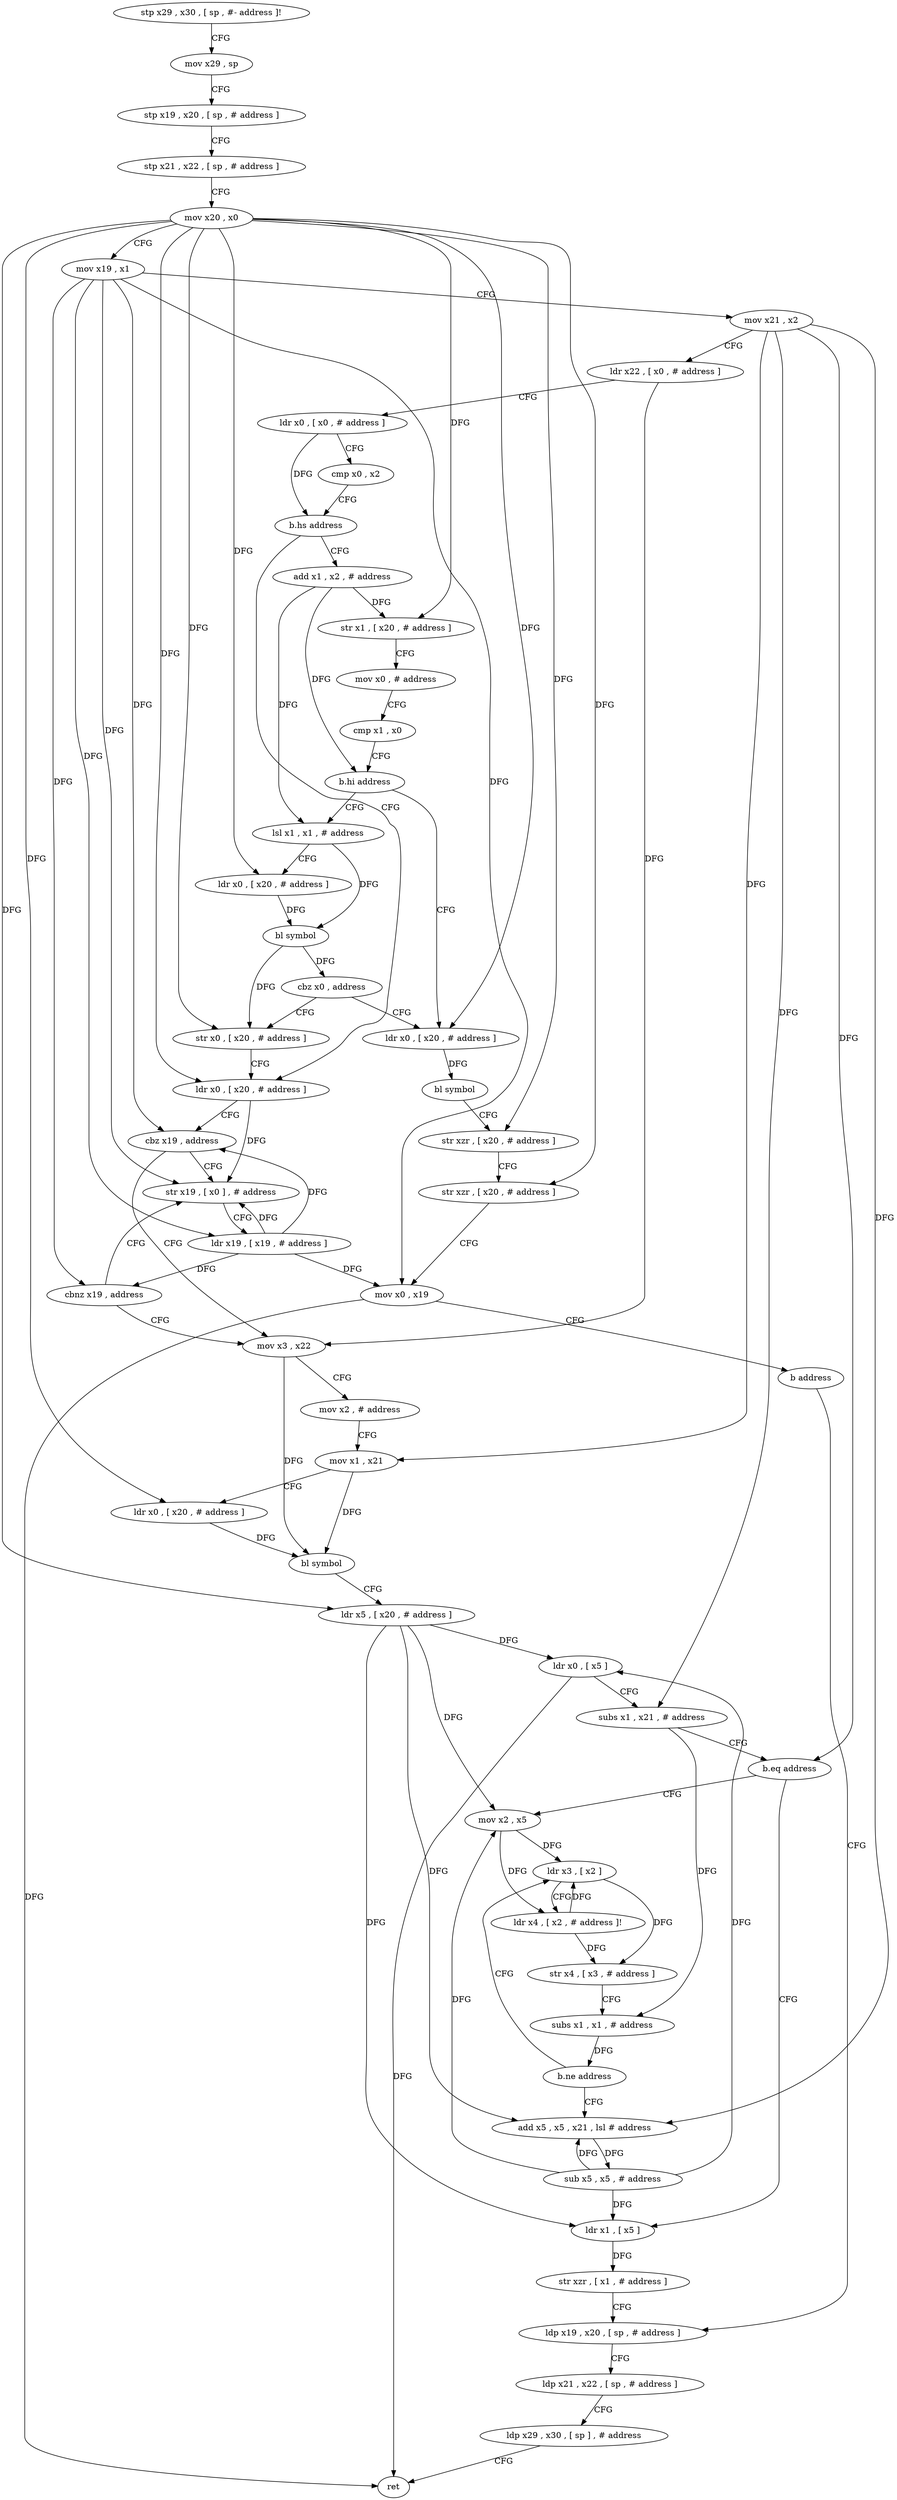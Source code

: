 digraph "func" {
"4273008" [label = "stp x29 , x30 , [ sp , #- address ]!" ]
"4273012" [label = "mov x29 , sp" ]
"4273016" [label = "stp x19 , x20 , [ sp , # address ]" ]
"4273020" [label = "stp x21 , x22 , [ sp , # address ]" ]
"4273024" [label = "mov x20 , x0" ]
"4273028" [label = "mov x19 , x1" ]
"4273032" [label = "mov x21 , x2" ]
"4273036" [label = "ldr x22 , [ x0 , # address ]" ]
"4273040" [label = "ldr x0 , [ x0 , # address ]" ]
"4273044" [label = "cmp x0 , x2" ]
"4273048" [label = "b.hs address" ]
"4273092" [label = "ldr x0 , [ x20 , # address ]" ]
"4273052" [label = "add x1 , x2 , # address" ]
"4273096" [label = "cbz x19 , address" ]
"4273112" [label = "mov x3 , x22" ]
"4273100" [label = "str x19 , [ x0 ] , # address" ]
"4273056" [label = "str x1 , [ x20 , # address ]" ]
"4273060" [label = "mov x0 , # address" ]
"4273064" [label = "cmp x1 , x0" ]
"4273068" [label = "b.hi address" ]
"4273204" [label = "ldr x0 , [ x20 , # address ]" ]
"4273072" [label = "lsl x1 , x1 , # address" ]
"4273116" [label = "mov x2 , # address" ]
"4273120" [label = "mov x1 , x21" ]
"4273124" [label = "ldr x0 , [ x20 , # address ]" ]
"4273128" [label = "bl symbol" ]
"4273132" [label = "ldr x5 , [ x20 , # address ]" ]
"4273136" [label = "ldr x0 , [ x5 ]" ]
"4273140" [label = "subs x1 , x21 , # address" ]
"4273144" [label = "b.eq address" ]
"4273180" [label = "ldr x1 , [ x5 ]" ]
"4273148" [label = "mov x2 , x5" ]
"4273104" [label = "ldr x19 , [ x19 , # address ]" ]
"4273108" [label = "cbnz x19 , address" ]
"4273208" [label = "bl symbol" ]
"4273212" [label = "str xzr , [ x20 , # address ]" ]
"4273216" [label = "str xzr , [ x20 , # address ]" ]
"4273220" [label = "mov x0 , x19" ]
"4273224" [label = "b address" ]
"4273188" [label = "ldp x19 , x20 , [ sp , # address ]" ]
"4273076" [label = "ldr x0 , [ x20 , # address ]" ]
"4273080" [label = "bl symbol" ]
"4273084" [label = "cbz x0 , address" ]
"4273088" [label = "str x0 , [ x20 , # address ]" ]
"4273184" [label = "str xzr , [ x1 , # address ]" ]
"4273152" [label = "ldr x3 , [ x2 ]" ]
"4273192" [label = "ldp x21 , x22 , [ sp , # address ]" ]
"4273196" [label = "ldp x29 , x30 , [ sp ] , # address" ]
"4273200" [label = "ret" ]
"4273156" [label = "ldr x4 , [ x2 , # address ]!" ]
"4273160" [label = "str x4 , [ x3 , # address ]" ]
"4273164" [label = "subs x1 , x1 , # address" ]
"4273168" [label = "b.ne address" ]
"4273172" [label = "add x5 , x5 , x21 , lsl # address" ]
"4273176" [label = "sub x5 , x5 , # address" ]
"4273008" -> "4273012" [ label = "CFG" ]
"4273012" -> "4273016" [ label = "CFG" ]
"4273016" -> "4273020" [ label = "CFG" ]
"4273020" -> "4273024" [ label = "CFG" ]
"4273024" -> "4273028" [ label = "CFG" ]
"4273024" -> "4273092" [ label = "DFG" ]
"4273024" -> "4273056" [ label = "DFG" ]
"4273024" -> "4273124" [ label = "DFG" ]
"4273024" -> "4273132" [ label = "DFG" ]
"4273024" -> "4273204" [ label = "DFG" ]
"4273024" -> "4273212" [ label = "DFG" ]
"4273024" -> "4273216" [ label = "DFG" ]
"4273024" -> "4273076" [ label = "DFG" ]
"4273024" -> "4273088" [ label = "DFG" ]
"4273028" -> "4273032" [ label = "CFG" ]
"4273028" -> "4273096" [ label = "DFG" ]
"4273028" -> "4273100" [ label = "DFG" ]
"4273028" -> "4273104" [ label = "DFG" ]
"4273028" -> "4273108" [ label = "DFG" ]
"4273028" -> "4273220" [ label = "DFG" ]
"4273032" -> "4273036" [ label = "CFG" ]
"4273032" -> "4273120" [ label = "DFG" ]
"4273032" -> "4273140" [ label = "DFG" ]
"4273032" -> "4273144" [ label = "DFG" ]
"4273032" -> "4273172" [ label = "DFG" ]
"4273036" -> "4273040" [ label = "CFG" ]
"4273036" -> "4273112" [ label = "DFG" ]
"4273040" -> "4273044" [ label = "CFG" ]
"4273040" -> "4273048" [ label = "DFG" ]
"4273044" -> "4273048" [ label = "CFG" ]
"4273048" -> "4273092" [ label = "CFG" ]
"4273048" -> "4273052" [ label = "CFG" ]
"4273092" -> "4273096" [ label = "CFG" ]
"4273092" -> "4273100" [ label = "DFG" ]
"4273052" -> "4273056" [ label = "DFG" ]
"4273052" -> "4273068" [ label = "DFG" ]
"4273052" -> "4273072" [ label = "DFG" ]
"4273096" -> "4273112" [ label = "CFG" ]
"4273096" -> "4273100" [ label = "CFG" ]
"4273112" -> "4273116" [ label = "CFG" ]
"4273112" -> "4273128" [ label = "DFG" ]
"4273100" -> "4273104" [ label = "CFG" ]
"4273056" -> "4273060" [ label = "CFG" ]
"4273060" -> "4273064" [ label = "CFG" ]
"4273064" -> "4273068" [ label = "CFG" ]
"4273068" -> "4273204" [ label = "CFG" ]
"4273068" -> "4273072" [ label = "CFG" ]
"4273204" -> "4273208" [ label = "DFG" ]
"4273072" -> "4273076" [ label = "CFG" ]
"4273072" -> "4273080" [ label = "DFG" ]
"4273116" -> "4273120" [ label = "CFG" ]
"4273120" -> "4273124" [ label = "CFG" ]
"4273120" -> "4273128" [ label = "DFG" ]
"4273124" -> "4273128" [ label = "DFG" ]
"4273128" -> "4273132" [ label = "CFG" ]
"4273132" -> "4273136" [ label = "DFG" ]
"4273132" -> "4273180" [ label = "DFG" ]
"4273132" -> "4273148" [ label = "DFG" ]
"4273132" -> "4273172" [ label = "DFG" ]
"4273136" -> "4273140" [ label = "CFG" ]
"4273136" -> "4273200" [ label = "DFG" ]
"4273140" -> "4273144" [ label = "CFG" ]
"4273140" -> "4273164" [ label = "DFG" ]
"4273144" -> "4273180" [ label = "CFG" ]
"4273144" -> "4273148" [ label = "CFG" ]
"4273180" -> "4273184" [ label = "DFG" ]
"4273148" -> "4273152" [ label = "DFG" ]
"4273148" -> "4273156" [ label = "DFG" ]
"4273104" -> "4273108" [ label = "DFG" ]
"4273104" -> "4273096" [ label = "DFG" ]
"4273104" -> "4273100" [ label = "DFG" ]
"4273104" -> "4273220" [ label = "DFG" ]
"4273108" -> "4273100" [ label = "CFG" ]
"4273108" -> "4273112" [ label = "CFG" ]
"4273208" -> "4273212" [ label = "CFG" ]
"4273212" -> "4273216" [ label = "CFG" ]
"4273216" -> "4273220" [ label = "CFG" ]
"4273220" -> "4273224" [ label = "CFG" ]
"4273220" -> "4273200" [ label = "DFG" ]
"4273224" -> "4273188" [ label = "CFG" ]
"4273188" -> "4273192" [ label = "CFG" ]
"4273076" -> "4273080" [ label = "DFG" ]
"4273080" -> "4273084" [ label = "DFG" ]
"4273080" -> "4273088" [ label = "DFG" ]
"4273084" -> "4273204" [ label = "CFG" ]
"4273084" -> "4273088" [ label = "CFG" ]
"4273088" -> "4273092" [ label = "CFG" ]
"4273184" -> "4273188" [ label = "CFG" ]
"4273152" -> "4273156" [ label = "CFG" ]
"4273152" -> "4273160" [ label = "DFG" ]
"4273192" -> "4273196" [ label = "CFG" ]
"4273196" -> "4273200" [ label = "CFG" ]
"4273156" -> "4273160" [ label = "DFG" ]
"4273156" -> "4273152" [ label = "DFG" ]
"4273160" -> "4273164" [ label = "CFG" ]
"4273164" -> "4273168" [ label = "DFG" ]
"4273168" -> "4273152" [ label = "CFG" ]
"4273168" -> "4273172" [ label = "CFG" ]
"4273172" -> "4273176" [ label = "DFG" ]
"4273176" -> "4273180" [ label = "DFG" ]
"4273176" -> "4273136" [ label = "DFG" ]
"4273176" -> "4273148" [ label = "DFG" ]
"4273176" -> "4273172" [ label = "DFG" ]
}
